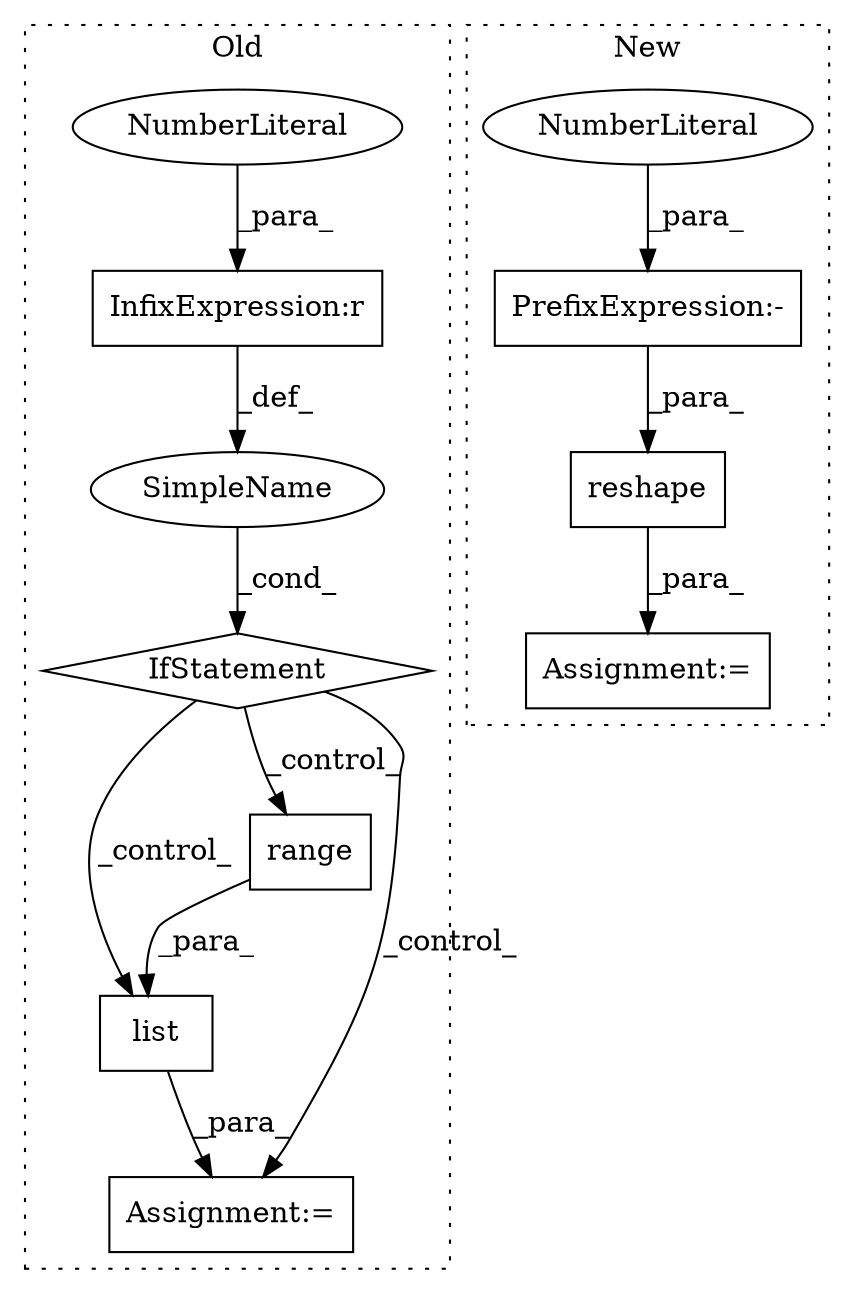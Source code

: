 digraph G {
subgraph cluster0 {
1 [label="list" a="32" s="33082,33098" l="5,1" shape="box"];
3 [label="Assignment:=" a="7" s="33295" l="1" shape="box"];
7 [label="IfStatement" a="25" s="33029,33044" l="4,2" shape="diamond"];
8 [label="SimpleName" a="42" s="" l="" shape="ellipse"];
9 [label="InfixExpression:r" a="27" s="33039" l="4" shape="box"];
10 [label="range" a="32" s="33087,33097" l="6,1" shape="box"];
11 [label="NumberLiteral" a="34" s="33043" l="1" shape="ellipse"];
label = "Old";
style="dotted";
}
subgraph cluster1 {
2 [label="reshape" a="32" s="33020,33045" l="8,1" shape="box"];
4 [label="Assignment:=" a="7" s="33014" l="1" shape="box"];
5 [label="PrefixExpression:-" a="38" s="33028" l="1" shape="box"];
6 [label="NumberLiteral" a="34" s="33029" l="1" shape="ellipse"];
label = "New";
style="dotted";
}
1 -> 3 [label="_para_"];
2 -> 4 [label="_para_"];
5 -> 2 [label="_para_"];
6 -> 5 [label="_para_"];
7 -> 1 [label="_control_"];
7 -> 10 [label="_control_"];
7 -> 3 [label="_control_"];
8 -> 7 [label="_cond_"];
9 -> 8 [label="_def_"];
10 -> 1 [label="_para_"];
11 -> 9 [label="_para_"];
}